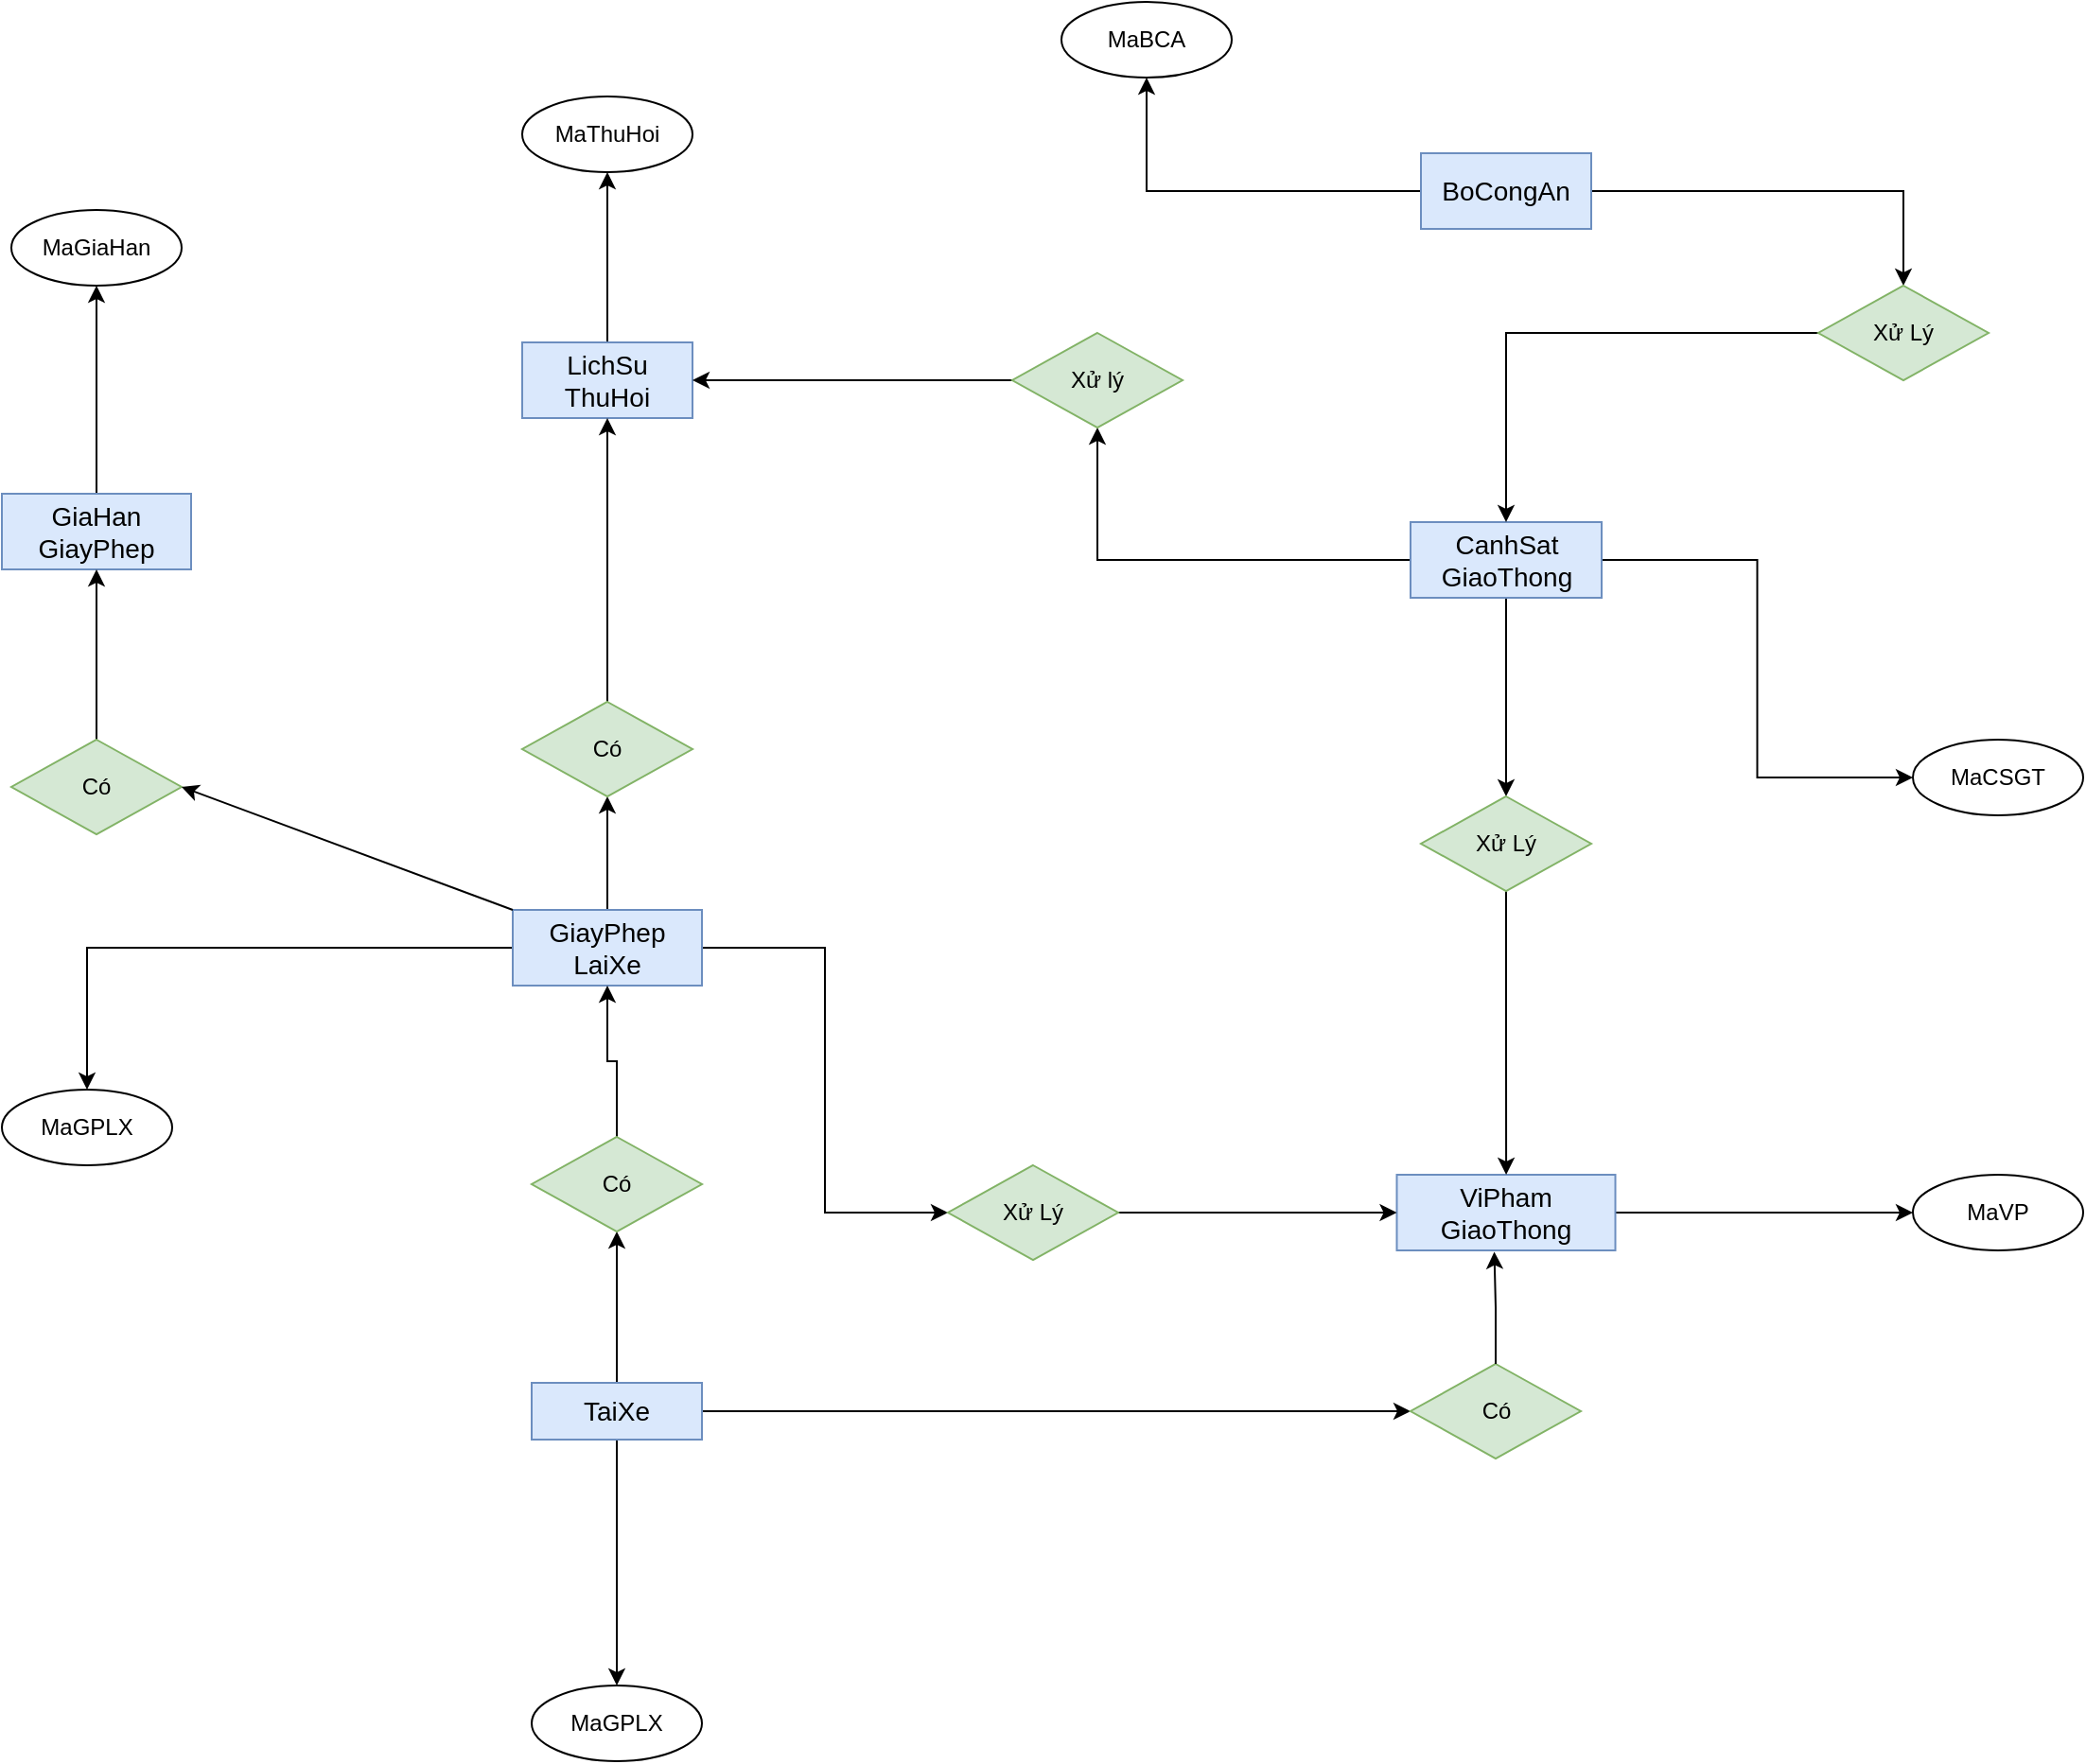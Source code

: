 <mxfile version="26.1.1">
  <diagram id="C5RBs43oDa-KdzZeNtuy" name="Page-1">
    <mxGraphModel dx="2564" dy="963" grid="1" gridSize="10" guides="1" tooltips="1" connect="1" arrows="1" fold="1" page="1" pageScale="1" pageWidth="827" pageHeight="1169" math="0" shadow="0">
      <root>
        <mxCell id="WIyWlLk6GJQsqaUBKTNV-0" />
        <mxCell id="WIyWlLk6GJQsqaUBKTNV-1" parent="WIyWlLk6GJQsqaUBKTNV-0" />
        <mxCell id="iqfqMMVDCSZ3BdLX2HF7-86" style="edgeStyle=orthogonalEdgeStyle;rounded=0;orthogonalLoop=1;jettySize=auto;html=1;" edge="1" parent="WIyWlLk6GJQsqaUBKTNV-1" source="iqfqMMVDCSZ3BdLX2HF7-2" target="iqfqMMVDCSZ3BdLX2HF7-53">
          <mxGeometry relative="1" as="geometry" />
        </mxCell>
        <mxCell id="iqfqMMVDCSZ3BdLX2HF7-114" style="edgeStyle=orthogonalEdgeStyle;rounded=0;orthogonalLoop=1;jettySize=auto;html=1;entryX=0.5;entryY=1;entryDx=0;entryDy=0;" edge="1" parent="WIyWlLk6GJQsqaUBKTNV-1" source="iqfqMMVDCSZ3BdLX2HF7-2" target="iqfqMMVDCSZ3BdLX2HF7-9">
          <mxGeometry relative="1" as="geometry" />
        </mxCell>
        <mxCell id="iqfqMMVDCSZ3BdLX2HF7-2" value="&lt;font style=&quot;font-size: 14px;&quot;&gt;BoCongAn&lt;/font&gt;" style="rounded=0;whiteSpace=wrap;html=1;fillColor=#dae8fc;strokeColor=#6c8ebf;" vertex="1" parent="WIyWlLk6GJQsqaUBKTNV-1">
          <mxGeometry x="540" y="350" width="90" height="40" as="geometry" />
        </mxCell>
        <mxCell id="iqfqMMVDCSZ3BdLX2HF7-95" style="edgeStyle=orthogonalEdgeStyle;rounded=0;orthogonalLoop=1;jettySize=auto;html=1;entryX=0;entryY=0.5;entryDx=0;entryDy=0;" edge="1" parent="WIyWlLk6GJQsqaUBKTNV-1" source="iqfqMMVDCSZ3BdLX2HF7-3" target="iqfqMMVDCSZ3BdLX2HF7-94">
          <mxGeometry relative="1" as="geometry" />
        </mxCell>
        <mxCell id="iqfqMMVDCSZ3BdLX2HF7-104" style="edgeStyle=orthogonalEdgeStyle;rounded=0;orthogonalLoop=1;jettySize=auto;html=1;entryX=0.5;entryY=1;entryDx=0;entryDy=0;" edge="1" parent="WIyWlLk6GJQsqaUBKTNV-1" source="iqfqMMVDCSZ3BdLX2HF7-3" target="iqfqMMVDCSZ3BdLX2HF7-103">
          <mxGeometry relative="1" as="geometry" />
        </mxCell>
        <mxCell id="iqfqMMVDCSZ3BdLX2HF7-121" style="edgeStyle=orthogonalEdgeStyle;rounded=0;orthogonalLoop=1;jettySize=auto;html=1;entryX=0.5;entryY=0;entryDx=0;entryDy=0;" edge="1" parent="WIyWlLk6GJQsqaUBKTNV-1" source="iqfqMMVDCSZ3BdLX2HF7-3" target="iqfqMMVDCSZ3BdLX2HF7-120">
          <mxGeometry relative="1" as="geometry" />
        </mxCell>
        <mxCell id="iqfqMMVDCSZ3BdLX2HF7-3" value="&lt;font style=&quot;font-size: 14px;&quot;&gt;TaiXe&lt;/font&gt;" style="rounded=0;whiteSpace=wrap;html=1;fillColor=#dae8fc;strokeColor=#6c8ebf;" vertex="1" parent="WIyWlLk6GJQsqaUBKTNV-1">
          <mxGeometry x="70" y="1000" width="90" height="30" as="geometry" />
        </mxCell>
        <mxCell id="iqfqMMVDCSZ3BdLX2HF7-88" style="edgeStyle=orthogonalEdgeStyle;rounded=0;orthogonalLoop=1;jettySize=auto;html=1;entryX=0.5;entryY=1;entryDx=0;entryDy=0;" edge="1" parent="WIyWlLk6GJQsqaUBKTNV-1" source="iqfqMMVDCSZ3BdLX2HF7-4" target="iqfqMMVDCSZ3BdLX2HF7-24">
          <mxGeometry relative="1" as="geometry" />
        </mxCell>
        <mxCell id="iqfqMMVDCSZ3BdLX2HF7-92" style="edgeStyle=orthogonalEdgeStyle;rounded=0;orthogonalLoop=1;jettySize=auto;html=1;entryX=0.5;entryY=0;entryDx=0;entryDy=0;" edge="1" parent="WIyWlLk6GJQsqaUBKTNV-1" source="iqfqMMVDCSZ3BdLX2HF7-4" target="iqfqMMVDCSZ3BdLX2HF7-90">
          <mxGeometry relative="1" as="geometry" />
        </mxCell>
        <mxCell id="iqfqMMVDCSZ3BdLX2HF7-115" style="edgeStyle=orthogonalEdgeStyle;rounded=0;orthogonalLoop=1;jettySize=auto;html=1;entryX=0;entryY=0.5;entryDx=0;entryDy=0;" edge="1" parent="WIyWlLk6GJQsqaUBKTNV-1" source="iqfqMMVDCSZ3BdLX2HF7-4" target="iqfqMMVDCSZ3BdLX2HF7-19">
          <mxGeometry relative="1" as="geometry" />
        </mxCell>
        <mxCell id="iqfqMMVDCSZ3BdLX2HF7-4" value="&lt;font style=&quot;font-size: 14px;&quot;&gt;CanhSat&lt;br&gt;GiaoThong&lt;/font&gt;" style="rounded=0;whiteSpace=wrap;html=1;fillColor=#dae8fc;strokeColor=#6c8ebf;" vertex="1" parent="WIyWlLk6GJQsqaUBKTNV-1">
          <mxGeometry x="534.5" y="545" width="101" height="40" as="geometry" />
        </mxCell>
        <mxCell id="iqfqMMVDCSZ3BdLX2HF7-119" style="edgeStyle=orthogonalEdgeStyle;rounded=0;orthogonalLoop=1;jettySize=auto;html=1;entryX=0;entryY=0.5;entryDx=0;entryDy=0;" edge="1" parent="WIyWlLk6GJQsqaUBKTNV-1" source="iqfqMMVDCSZ3BdLX2HF7-5" target="iqfqMMVDCSZ3BdLX2HF7-70">
          <mxGeometry relative="1" as="geometry" />
        </mxCell>
        <mxCell id="iqfqMMVDCSZ3BdLX2HF7-5" value="&lt;font style=&quot;font-size: 14px;&quot;&gt;ViPham&lt;br&gt;GiaoThong&lt;/font&gt;" style="rounded=0;whiteSpace=wrap;html=1;fillColor=#dae8fc;strokeColor=#6c8ebf;" vertex="1" parent="WIyWlLk6GJQsqaUBKTNV-1">
          <mxGeometry x="527.25" y="890" width="115.5" height="40" as="geometry" />
        </mxCell>
        <mxCell id="iqfqMMVDCSZ3BdLX2HF7-107" style="edgeStyle=orthogonalEdgeStyle;rounded=0;orthogonalLoop=1;jettySize=auto;html=1;entryX=0;entryY=0.5;entryDx=0;entryDy=0;" edge="1" parent="WIyWlLk6GJQsqaUBKTNV-1" source="iqfqMMVDCSZ3BdLX2HF7-6" target="iqfqMMVDCSZ3BdLX2HF7-106">
          <mxGeometry relative="1" as="geometry" />
        </mxCell>
        <mxCell id="iqfqMMVDCSZ3BdLX2HF7-111" style="edgeStyle=orthogonalEdgeStyle;rounded=0;orthogonalLoop=1;jettySize=auto;html=1;entryX=0.5;entryY=1;entryDx=0;entryDy=0;" edge="1" parent="WIyWlLk6GJQsqaUBKTNV-1" source="iqfqMMVDCSZ3BdLX2HF7-6" target="iqfqMMVDCSZ3BdLX2HF7-81">
          <mxGeometry relative="1" as="geometry" />
        </mxCell>
        <mxCell id="iqfqMMVDCSZ3BdLX2HF7-118" style="edgeStyle=orthogonalEdgeStyle;rounded=0;orthogonalLoop=1;jettySize=auto;html=1;entryX=0.5;entryY=0;entryDx=0;entryDy=0;" edge="1" parent="WIyWlLk6GJQsqaUBKTNV-1" source="iqfqMMVDCSZ3BdLX2HF7-6" target="iqfqMMVDCSZ3BdLX2HF7-56">
          <mxGeometry relative="1" as="geometry" />
        </mxCell>
        <mxCell id="iqfqMMVDCSZ3BdLX2HF7-6" value="&lt;font style=&quot;font-size: 14px;&quot;&gt;GiayPhep&lt;br&gt;LaiXe&lt;/font&gt;" style="rounded=0;whiteSpace=wrap;html=1;fillColor=#dae8fc;strokeColor=#6c8ebf;" vertex="1" parent="WIyWlLk6GJQsqaUBKTNV-1">
          <mxGeometry x="60" y="750" width="100" height="40" as="geometry" />
        </mxCell>
        <mxCell id="iqfqMMVDCSZ3BdLX2HF7-123" style="edgeStyle=orthogonalEdgeStyle;rounded=0;orthogonalLoop=1;jettySize=auto;html=1;entryX=0.5;entryY=1;entryDx=0;entryDy=0;" edge="1" parent="WIyWlLk6GJQsqaUBKTNV-1" source="iqfqMMVDCSZ3BdLX2HF7-7" target="iqfqMMVDCSZ3BdLX2HF7-122">
          <mxGeometry relative="1" as="geometry" />
        </mxCell>
        <mxCell id="iqfqMMVDCSZ3BdLX2HF7-7" value="&lt;font style=&quot;font-size: 14px;&quot;&gt;GiaHan&lt;br&gt;GiayPhep&lt;/font&gt;" style="rounded=0;whiteSpace=wrap;html=1;fillColor=#dae8fc;strokeColor=#6c8ebf;" vertex="1" parent="WIyWlLk6GJQsqaUBKTNV-1">
          <mxGeometry x="-210" y="530" width="100" height="40" as="geometry" />
        </mxCell>
        <mxCell id="iqfqMMVDCSZ3BdLX2HF7-113" style="edgeStyle=orthogonalEdgeStyle;rounded=0;orthogonalLoop=1;jettySize=auto;html=1;entryX=0.5;entryY=1;entryDx=0;entryDy=0;" edge="1" parent="WIyWlLk6GJQsqaUBKTNV-1" source="iqfqMMVDCSZ3BdLX2HF7-8" target="iqfqMMVDCSZ3BdLX2HF7-33">
          <mxGeometry relative="1" as="geometry" />
        </mxCell>
        <mxCell id="iqfqMMVDCSZ3BdLX2HF7-8" value="&lt;font style=&quot;font-size: 14px;&quot;&gt;LichSu&lt;br&gt;ThuHoi&lt;/font&gt;" style="rounded=0;whiteSpace=wrap;html=1;fillColor=#dae8fc;strokeColor=#6c8ebf;" vertex="1" parent="WIyWlLk6GJQsqaUBKTNV-1">
          <mxGeometry x="65" y="450" width="90" height="40" as="geometry" />
        </mxCell>
        <mxCell id="iqfqMMVDCSZ3BdLX2HF7-9" value="MaBCA" style="ellipse;whiteSpace=wrap;html=1;" vertex="1" parent="WIyWlLk6GJQsqaUBKTNV-1">
          <mxGeometry x="350" y="270" width="90" height="40" as="geometry" />
        </mxCell>
        <mxCell id="iqfqMMVDCSZ3BdLX2HF7-19" value="MaCSGT" style="ellipse;whiteSpace=wrap;html=1;" vertex="1" parent="WIyWlLk6GJQsqaUBKTNV-1">
          <mxGeometry x="800" y="660" width="90" height="40" as="geometry" />
        </mxCell>
        <mxCell id="iqfqMMVDCSZ3BdLX2HF7-89" style="edgeStyle=orthogonalEdgeStyle;rounded=0;orthogonalLoop=1;jettySize=auto;html=1;entryX=1;entryY=0.5;entryDx=0;entryDy=0;" edge="1" parent="WIyWlLk6GJQsqaUBKTNV-1" source="iqfqMMVDCSZ3BdLX2HF7-24" target="iqfqMMVDCSZ3BdLX2HF7-8">
          <mxGeometry relative="1" as="geometry" />
        </mxCell>
        <mxCell id="iqfqMMVDCSZ3BdLX2HF7-24" value="Xử lý" style="rhombus;whiteSpace=wrap;html=1;fillColor=#d5e8d4;strokeColor=#82b366;" vertex="1" parent="WIyWlLk6GJQsqaUBKTNV-1">
          <mxGeometry x="324" y="445" width="90" height="50" as="geometry" />
        </mxCell>
        <mxCell id="iqfqMMVDCSZ3BdLX2HF7-33" value="MaThuHoi" style="ellipse;whiteSpace=wrap;html=1;" vertex="1" parent="WIyWlLk6GJQsqaUBKTNV-1">
          <mxGeometry x="65" y="320" width="90" height="40" as="geometry" />
        </mxCell>
        <mxCell id="iqfqMMVDCSZ3BdLX2HF7-87" style="edgeStyle=orthogonalEdgeStyle;rounded=0;orthogonalLoop=1;jettySize=auto;html=1;entryX=0.5;entryY=0;entryDx=0;entryDy=0;" edge="1" parent="WIyWlLk6GJQsqaUBKTNV-1" source="iqfqMMVDCSZ3BdLX2HF7-53" target="iqfqMMVDCSZ3BdLX2HF7-4">
          <mxGeometry relative="1" as="geometry" />
        </mxCell>
        <mxCell id="iqfqMMVDCSZ3BdLX2HF7-53" value="Xử Lý" style="rhombus;whiteSpace=wrap;html=1;fillColor=#d5e8d4;strokeColor=#82b366;" vertex="1" parent="WIyWlLk6GJQsqaUBKTNV-1">
          <mxGeometry x="750" y="420" width="90" height="50" as="geometry" />
        </mxCell>
        <mxCell id="iqfqMMVDCSZ3BdLX2HF7-56" value="MaGPLX " style="ellipse;whiteSpace=wrap;html=1;" vertex="1" parent="WIyWlLk6GJQsqaUBKTNV-1">
          <mxGeometry x="-210" y="845" width="90" height="40" as="geometry" />
        </mxCell>
        <mxCell id="iqfqMMVDCSZ3BdLX2HF7-70" value="MaVP " style="ellipse;whiteSpace=wrap;html=1;" vertex="1" parent="WIyWlLk6GJQsqaUBKTNV-1">
          <mxGeometry x="800" y="890" width="90" height="40" as="geometry" />
        </mxCell>
        <mxCell id="iqfqMMVDCSZ3BdLX2HF7-112" style="edgeStyle=orthogonalEdgeStyle;rounded=0;orthogonalLoop=1;jettySize=auto;html=1;entryX=0.5;entryY=1;entryDx=0;entryDy=0;" edge="1" parent="WIyWlLk6GJQsqaUBKTNV-1" source="iqfqMMVDCSZ3BdLX2HF7-81" target="iqfqMMVDCSZ3BdLX2HF7-8">
          <mxGeometry relative="1" as="geometry" />
        </mxCell>
        <mxCell id="iqfqMMVDCSZ3BdLX2HF7-81" value="Có" style="rhombus;whiteSpace=wrap;html=1;fillColor=#d5e8d4;strokeColor=#82b366;" vertex="1" parent="WIyWlLk6GJQsqaUBKTNV-1">
          <mxGeometry x="65" y="640" width="90" height="50" as="geometry" />
        </mxCell>
        <mxCell id="iqfqMMVDCSZ3BdLX2HF7-93" style="edgeStyle=orthogonalEdgeStyle;rounded=0;orthogonalLoop=1;jettySize=auto;html=1;" edge="1" parent="WIyWlLk6GJQsqaUBKTNV-1" source="iqfqMMVDCSZ3BdLX2HF7-90" target="iqfqMMVDCSZ3BdLX2HF7-5">
          <mxGeometry relative="1" as="geometry" />
        </mxCell>
        <mxCell id="iqfqMMVDCSZ3BdLX2HF7-90" value="Xử Lý" style="rhombus;whiteSpace=wrap;html=1;fillColor=#d5e8d4;strokeColor=#82b366;" vertex="1" parent="WIyWlLk6GJQsqaUBKTNV-1">
          <mxGeometry x="540" y="690" width="90" height="50" as="geometry" />
        </mxCell>
        <mxCell id="iqfqMMVDCSZ3BdLX2HF7-94" value="Có" style="rhombus;whiteSpace=wrap;html=1;fillColor=#d5e8d4;strokeColor=#82b366;" vertex="1" parent="WIyWlLk6GJQsqaUBKTNV-1">
          <mxGeometry x="534.5" y="990" width="90" height="50" as="geometry" />
        </mxCell>
        <mxCell id="iqfqMMVDCSZ3BdLX2HF7-96" style="edgeStyle=orthogonalEdgeStyle;rounded=0;orthogonalLoop=1;jettySize=auto;html=1;exitX=0.5;exitY=1;exitDx=0;exitDy=0;" edge="1" parent="WIyWlLk6GJQsqaUBKTNV-1" source="iqfqMMVDCSZ3BdLX2HF7-3" target="iqfqMMVDCSZ3BdLX2HF7-3">
          <mxGeometry relative="1" as="geometry" />
        </mxCell>
        <mxCell id="iqfqMMVDCSZ3BdLX2HF7-97" style="edgeStyle=orthogonalEdgeStyle;rounded=0;orthogonalLoop=1;jettySize=auto;html=1;entryX=0.446;entryY=1.02;entryDx=0;entryDy=0;entryPerimeter=0;" edge="1" parent="WIyWlLk6GJQsqaUBKTNV-1" source="iqfqMMVDCSZ3BdLX2HF7-94" target="iqfqMMVDCSZ3BdLX2HF7-5">
          <mxGeometry relative="1" as="geometry" />
        </mxCell>
        <mxCell id="iqfqMMVDCSZ3BdLX2HF7-109" style="edgeStyle=orthogonalEdgeStyle;rounded=0;orthogonalLoop=1;jettySize=auto;html=1;entryX=0.5;entryY=1;entryDx=0;entryDy=0;" edge="1" parent="WIyWlLk6GJQsqaUBKTNV-1" source="iqfqMMVDCSZ3BdLX2HF7-99" target="iqfqMMVDCSZ3BdLX2HF7-7">
          <mxGeometry relative="1" as="geometry" />
        </mxCell>
        <mxCell id="iqfqMMVDCSZ3BdLX2HF7-99" value="Có" style="rhombus;whiteSpace=wrap;html=1;fillColor=#d5e8d4;strokeColor=#82b366;" vertex="1" parent="WIyWlLk6GJQsqaUBKTNV-1">
          <mxGeometry x="-205" y="660" width="90" height="50" as="geometry" />
        </mxCell>
        <mxCell id="iqfqMMVDCSZ3BdLX2HF7-102" style="edgeStyle=orthogonalEdgeStyle;rounded=0;orthogonalLoop=1;jettySize=auto;html=1;exitX=0.5;exitY=1;exitDx=0;exitDy=0;" edge="1" parent="WIyWlLk6GJQsqaUBKTNV-1" source="iqfqMMVDCSZ3BdLX2HF7-3" target="iqfqMMVDCSZ3BdLX2HF7-3">
          <mxGeometry relative="1" as="geometry" />
        </mxCell>
        <mxCell id="iqfqMMVDCSZ3BdLX2HF7-105" style="edgeStyle=orthogonalEdgeStyle;rounded=0;orthogonalLoop=1;jettySize=auto;html=1;entryX=0.5;entryY=1;entryDx=0;entryDy=0;" edge="1" parent="WIyWlLk6GJQsqaUBKTNV-1" source="iqfqMMVDCSZ3BdLX2HF7-103" target="iqfqMMVDCSZ3BdLX2HF7-6">
          <mxGeometry relative="1" as="geometry" />
        </mxCell>
        <mxCell id="iqfqMMVDCSZ3BdLX2HF7-103" value="Có" style="rhombus;whiteSpace=wrap;html=1;fillColor=#d5e8d4;strokeColor=#82b366;" vertex="1" parent="WIyWlLk6GJQsqaUBKTNV-1">
          <mxGeometry x="70" y="870" width="90" height="50" as="geometry" />
        </mxCell>
        <mxCell id="iqfqMMVDCSZ3BdLX2HF7-108" style="edgeStyle=orthogonalEdgeStyle;rounded=0;orthogonalLoop=1;jettySize=auto;html=1;entryX=0;entryY=0.5;entryDx=0;entryDy=0;" edge="1" parent="WIyWlLk6GJQsqaUBKTNV-1" source="iqfqMMVDCSZ3BdLX2HF7-106" target="iqfqMMVDCSZ3BdLX2HF7-5">
          <mxGeometry relative="1" as="geometry" />
        </mxCell>
        <mxCell id="iqfqMMVDCSZ3BdLX2HF7-106" value="Xử Lý" style="rhombus;whiteSpace=wrap;html=1;fillColor=#d5e8d4;strokeColor=#82b366;" vertex="1" parent="WIyWlLk6GJQsqaUBKTNV-1">
          <mxGeometry x="290" y="885" width="90" height="50" as="geometry" />
        </mxCell>
        <mxCell id="iqfqMMVDCSZ3BdLX2HF7-120" value="MaGPLX " style="ellipse;whiteSpace=wrap;html=1;" vertex="1" parent="WIyWlLk6GJQsqaUBKTNV-1">
          <mxGeometry x="70" y="1160" width="90" height="40" as="geometry" />
        </mxCell>
        <mxCell id="iqfqMMVDCSZ3BdLX2HF7-122" value="MaGiaHan" style="ellipse;whiteSpace=wrap;html=1;" vertex="1" parent="WIyWlLk6GJQsqaUBKTNV-1">
          <mxGeometry x="-205" y="380" width="90" height="40" as="geometry" />
        </mxCell>
        <mxCell id="iqfqMMVDCSZ3BdLX2HF7-126" value="" style="endArrow=classic;html=1;rounded=0;exitX=0;exitY=0;exitDx=0;exitDy=0;entryX=1;entryY=0.5;entryDx=0;entryDy=0;" edge="1" parent="WIyWlLk6GJQsqaUBKTNV-1" source="iqfqMMVDCSZ3BdLX2HF7-6" target="iqfqMMVDCSZ3BdLX2HF7-99">
          <mxGeometry width="50" height="50" relative="1" as="geometry">
            <mxPoint x="230" y="750" as="sourcePoint" />
            <mxPoint x="280" y="700" as="targetPoint" />
          </mxGeometry>
        </mxCell>
      </root>
    </mxGraphModel>
  </diagram>
</mxfile>
